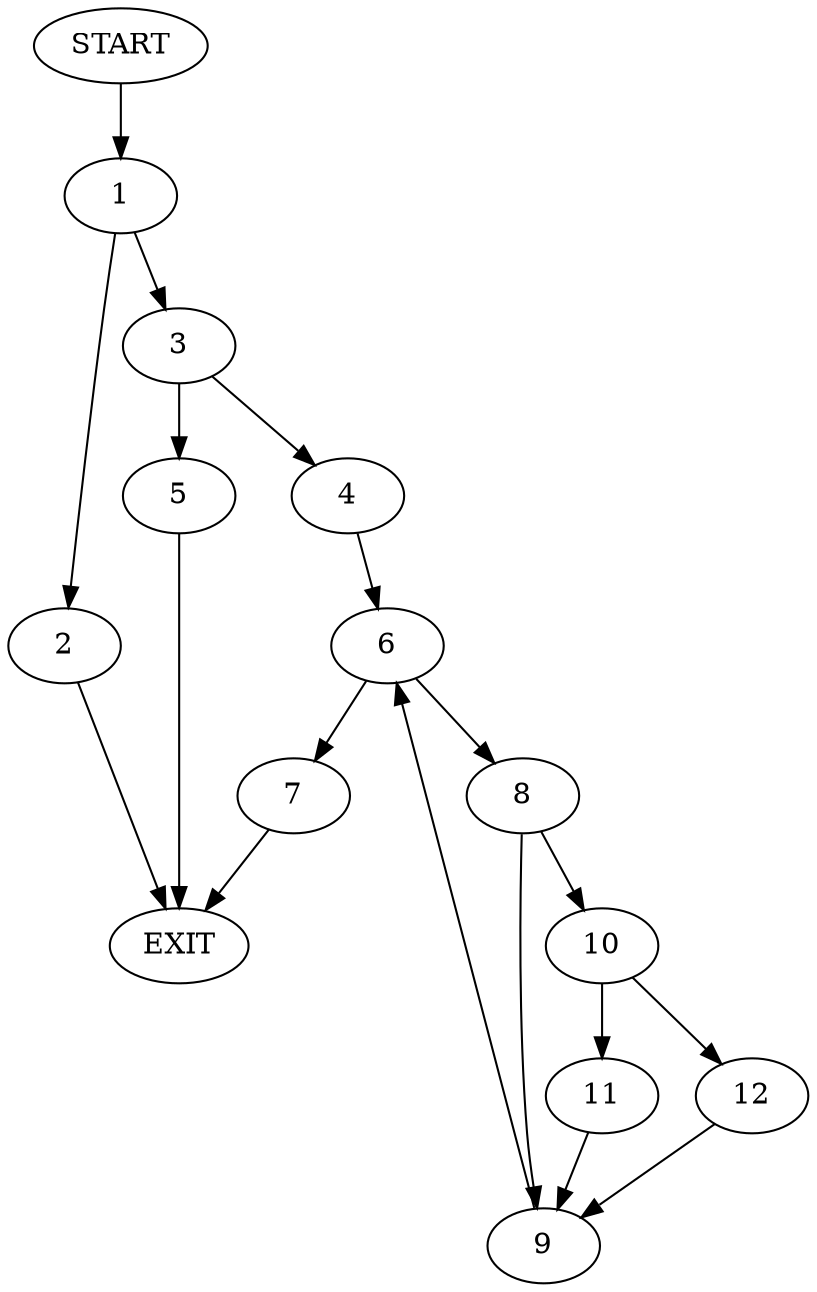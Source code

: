 digraph {
0 [label="START"]
13 [label="EXIT"]
0 -> 1
1 -> 2
1 -> 3
2 -> 13
3 -> 4
3 -> 5
4 -> 6
5 -> 13
6 -> 7
6 -> 8
8 -> 9
8 -> 10
7 -> 13
9 -> 6
10 -> 11
10 -> 12
12 -> 9
11 -> 9
}
